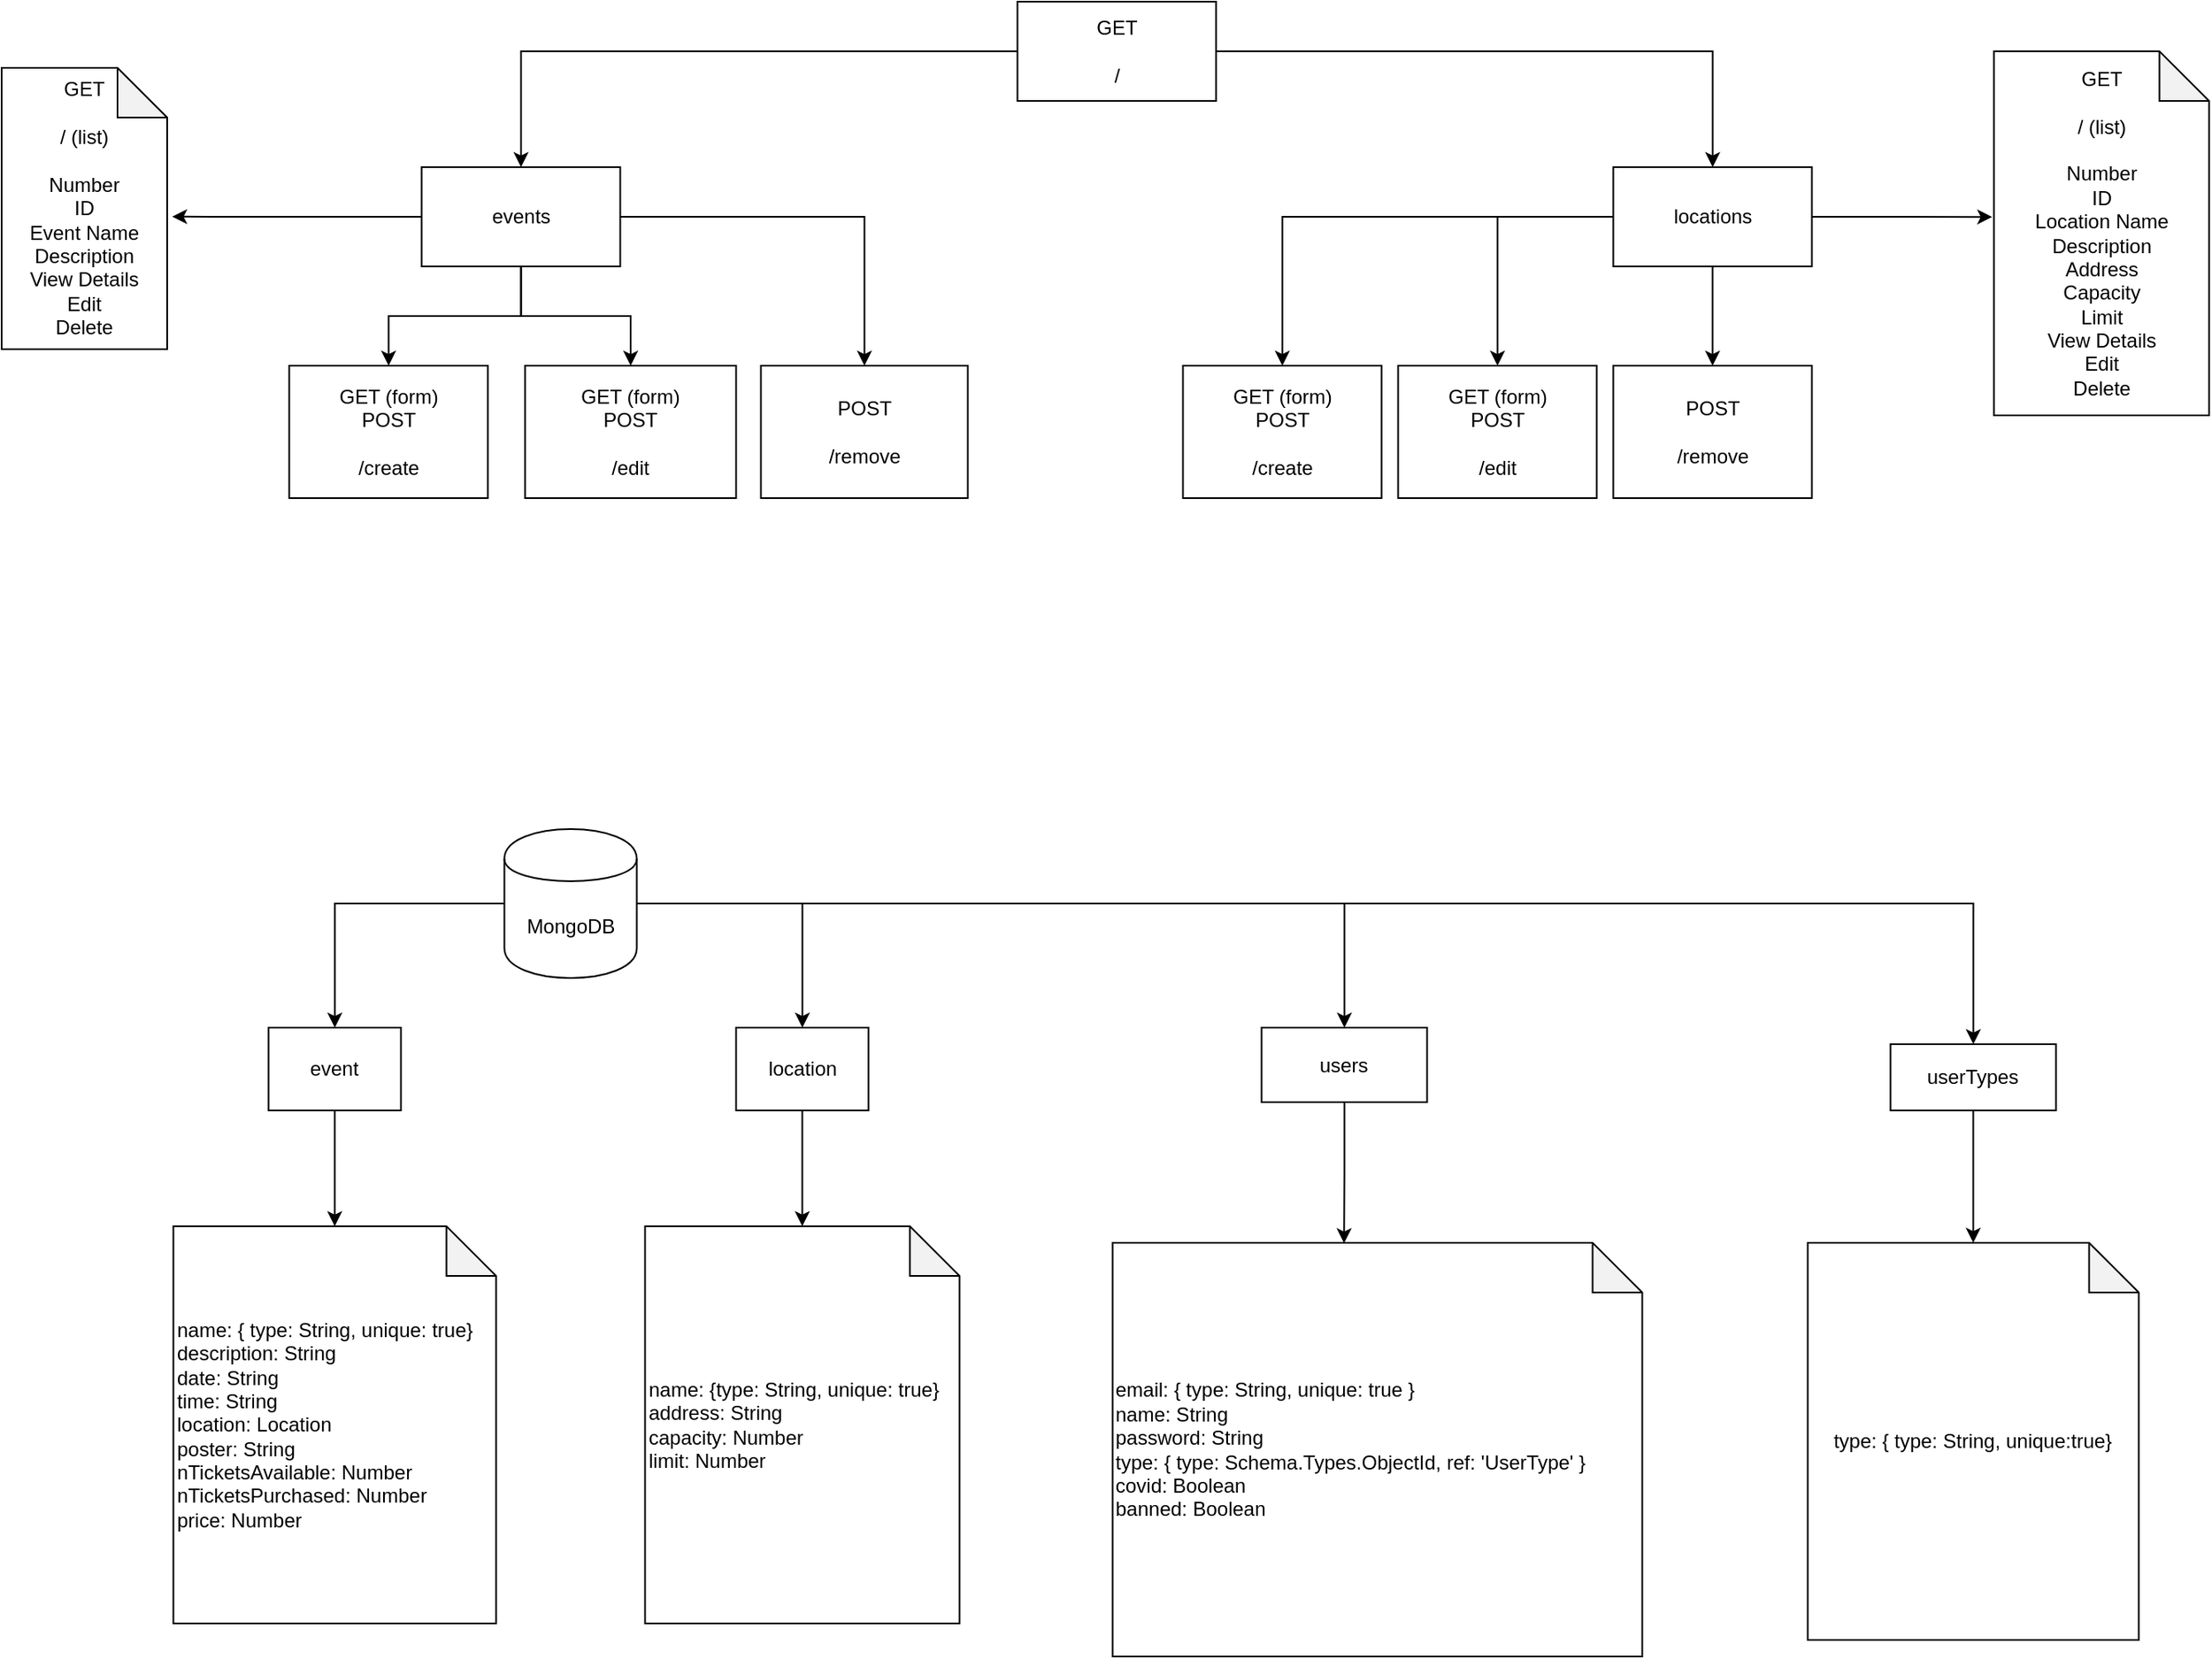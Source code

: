 <mxfile version="14.5.1" type="device"><diagram id="QZYRlkhLkShKNMkYqEu6" name="Page-1"><mxGraphModel dx="5194" dy="3224" grid="1" gridSize="10" guides="1" tooltips="1" connect="1" arrows="1" fold="1" page="1" pageScale="1" pageWidth="850" pageHeight="1100" math="0" shadow="0"><root><mxCell id="0"/><mxCell id="1" parent="0"/><mxCell id="uwYuwKZiTpqcy3LAlkzA-175" style="edgeStyle=orthogonalEdgeStyle;rounded=0;orthogonalLoop=1;jettySize=auto;html=1;" parent="1" source="uwYuwKZiTpqcy3LAlkzA-1" target="uwYuwKZiTpqcy3LAlkzA-5" edge="1"><mxGeometry relative="1" as="geometry"/></mxCell><mxCell id="uwYuwKZiTpqcy3LAlkzA-176" style="edgeStyle=orthogonalEdgeStyle;rounded=0;orthogonalLoop=1;jettySize=auto;html=1;" parent="1" source="uwYuwKZiTpqcy3LAlkzA-1" target="uwYuwKZiTpqcy3LAlkzA-8" edge="1"><mxGeometry relative="1" as="geometry"/></mxCell><mxCell id="uwYuwKZiTpqcy3LAlkzA-1" value="GET&lt;br&gt;&lt;br&gt;/" style="rounded=0;whiteSpace=wrap;html=1;" parent="1" vertex="1"><mxGeometry x="-46.25" y="40" width="120" height="60" as="geometry"/></mxCell><mxCell id="uwYuwKZiTpqcy3LAlkzA-3" value="GET (form)&lt;br&gt;POST&lt;br&gt;&lt;br&gt;/create" style="whiteSpace=wrap;html=1;" parent="1" vertex="1"><mxGeometry x="-486.25" y="260" width="120" height="80" as="geometry"/></mxCell><mxCell id="uwYuwKZiTpqcy3LAlkzA-178" style="edgeStyle=orthogonalEdgeStyle;rounded=0;orthogonalLoop=1;jettySize=auto;html=1;" parent="1" source="uwYuwKZiTpqcy3LAlkzA-5" target="uwYuwKZiTpqcy3LAlkzA-3" edge="1"><mxGeometry relative="1" as="geometry"/></mxCell><mxCell id="uwYuwKZiTpqcy3LAlkzA-179" style="edgeStyle=orthogonalEdgeStyle;rounded=0;orthogonalLoop=1;jettySize=auto;html=1;" parent="1" source="uwYuwKZiTpqcy3LAlkzA-5" target="uwYuwKZiTpqcy3LAlkzA-170" edge="1"><mxGeometry relative="1" as="geometry"/></mxCell><mxCell id="uwYuwKZiTpqcy3LAlkzA-181" style="edgeStyle=orthogonalEdgeStyle;rounded=0;orthogonalLoop=1;jettySize=auto;html=1;" parent="1" source="uwYuwKZiTpqcy3LAlkzA-5" target="uwYuwKZiTpqcy3LAlkzA-168" edge="1"><mxGeometry relative="1" as="geometry"/></mxCell><mxCell id="7alxsDu_PZcMSdnCGjHy-46" style="edgeStyle=orthogonalEdgeStyle;rounded=0;orthogonalLoop=1;jettySize=auto;html=1;entryX=1.03;entryY=0.529;entryDx=0;entryDy=0;entryPerimeter=0;" parent="1" source="uwYuwKZiTpqcy3LAlkzA-5" target="7alxsDu_PZcMSdnCGjHy-28" edge="1"><mxGeometry relative="1" as="geometry"/></mxCell><mxCell id="uwYuwKZiTpqcy3LAlkzA-5" value="events" style="whiteSpace=wrap;html=1;" parent="1" vertex="1"><mxGeometry x="-406.25" y="140" width="120" height="60" as="geometry"/></mxCell><mxCell id="uwYuwKZiTpqcy3LAlkzA-182" style="edgeStyle=orthogonalEdgeStyle;rounded=0;orthogonalLoop=1;jettySize=auto;html=1;" parent="1" source="uwYuwKZiTpqcy3LAlkzA-8" target="uwYuwKZiTpqcy3LAlkzA-9" edge="1"><mxGeometry relative="1" as="geometry"/></mxCell><mxCell id="uwYuwKZiTpqcy3LAlkzA-183" style="edgeStyle=orthogonalEdgeStyle;rounded=0;orthogonalLoop=1;jettySize=auto;html=1;" parent="1" source="uwYuwKZiTpqcy3LAlkzA-8" target="uwYuwKZiTpqcy3LAlkzA-10" edge="1"><mxGeometry relative="1" as="geometry"/></mxCell><mxCell id="uwYuwKZiTpqcy3LAlkzA-184" style="edgeStyle=orthogonalEdgeStyle;rounded=0;orthogonalLoop=1;jettySize=auto;html=1;entryX=0.5;entryY=0;entryDx=0;entryDy=0;" parent="1" source="uwYuwKZiTpqcy3LAlkzA-8" target="uwYuwKZiTpqcy3LAlkzA-11" edge="1"><mxGeometry relative="1" as="geometry"/></mxCell><mxCell id="7alxsDu_PZcMSdnCGjHy-45" style="edgeStyle=orthogonalEdgeStyle;rounded=0;orthogonalLoop=1;jettySize=auto;html=1;entryX=-0.008;entryY=0.455;entryDx=0;entryDy=0;entryPerimeter=0;" parent="1" source="uwYuwKZiTpqcy3LAlkzA-8" target="7alxsDu_PZcMSdnCGjHy-30" edge="1"><mxGeometry relative="1" as="geometry"/></mxCell><mxCell id="uwYuwKZiTpqcy3LAlkzA-8" value="locations" style="whiteSpace=wrap;html=1;" parent="1" vertex="1"><mxGeometry x="313.75" y="140" width="120" height="60" as="geometry"/></mxCell><mxCell id="uwYuwKZiTpqcy3LAlkzA-9" value="GET (form)&lt;br&gt;POST&lt;br&gt;&lt;br&gt;/create" style="whiteSpace=wrap;html=1;" parent="1" vertex="1"><mxGeometry x="53.75" y="260" width="120" height="80" as="geometry"/></mxCell><mxCell id="uwYuwKZiTpqcy3LAlkzA-10" value="GET (form)&lt;br&gt;POST&lt;br&gt;&lt;br&gt;/edit" style="whiteSpace=wrap;html=1;" parent="1" vertex="1"><mxGeometry x="183.75" y="260" width="120" height="80" as="geometry"/></mxCell><mxCell id="uwYuwKZiTpqcy3LAlkzA-11" value="POST&lt;br&gt;&lt;br&gt;/remove" style="whiteSpace=wrap;html=1;" parent="1" vertex="1"><mxGeometry x="313.75" y="260" width="120" height="80" as="geometry"/></mxCell><mxCell id="uwYuwKZiTpqcy3LAlkzA-168" value="POST&lt;br&gt;&lt;br&gt;/remove" style="whiteSpace=wrap;html=1;" parent="1" vertex="1"><mxGeometry x="-201.25" y="260" width="125" height="80" as="geometry"/></mxCell><mxCell id="uwYuwKZiTpqcy3LAlkzA-170" value="GET (form)&lt;br&gt;POST&lt;br&gt;&lt;br&gt;/edit" style="whiteSpace=wrap;html=1;" parent="1" vertex="1"><mxGeometry x="-343.75" y="260" width="127.5" height="80" as="geometry"/></mxCell><mxCell id="7alxsDu_PZcMSdnCGjHy-19" style="edgeStyle=orthogonalEdgeStyle;rounded=0;orthogonalLoop=1;jettySize=auto;html=1;" parent="1" source="VMXzpd9PUlZ_NKpJ3YCG-2" target="7alxsDu_PZcMSdnCGjHy-5" edge="1"><mxGeometry relative="1" as="geometry"/></mxCell><mxCell id="VMXzpd9PUlZ_NKpJ3YCG-2" value="event" style="whiteSpace=wrap;html=1;" parent="1" vertex="1"><mxGeometry x="-498.75" y="660" width="80" height="50" as="geometry"/></mxCell><mxCell id="7alxsDu_PZcMSdnCGjHy-18" style="edgeStyle=orthogonalEdgeStyle;rounded=0;orthogonalLoop=1;jettySize=auto;html=1;" parent="1" source="7alxsDu_PZcMSdnCGjHy-3" target="VMXzpd9PUlZ_NKpJ3YCG-2" edge="1"><mxGeometry relative="1" as="geometry"/></mxCell><mxCell id="7alxsDu_PZcMSdnCGjHy-22" style="edgeStyle=orthogonalEdgeStyle;rounded=0;orthogonalLoop=1;jettySize=auto;html=1;" parent="1" source="7alxsDu_PZcMSdnCGjHy-3" target="7alxsDu_PZcMSdnCGjHy-21" edge="1"><mxGeometry relative="1" as="geometry"/></mxCell><mxCell id="7alxsDu_PZcMSdnCGjHy-35" style="edgeStyle=orthogonalEdgeStyle;rounded=0;orthogonalLoop=1;jettySize=auto;html=1;" parent="1" source="7alxsDu_PZcMSdnCGjHy-3" target="7alxsDu_PZcMSdnCGjHy-33" edge="1"><mxGeometry relative="1" as="geometry"/></mxCell><mxCell id="7alxsDu_PZcMSdnCGjHy-36" style="edgeStyle=orthogonalEdgeStyle;rounded=0;orthogonalLoop=1;jettySize=auto;html=1;" parent="1" source="7alxsDu_PZcMSdnCGjHy-3" target="7alxsDu_PZcMSdnCGjHy-34" edge="1"><mxGeometry relative="1" as="geometry"/></mxCell><mxCell id="7alxsDu_PZcMSdnCGjHy-3" value="MongoDB" style="shape=cylinder;whiteSpace=wrap;html=1;boundedLbl=1;backgroundOutline=1;" parent="1" vertex="1"><mxGeometry x="-356.25" y="540" width="80" height="90" as="geometry"/></mxCell><mxCell id="7alxsDu_PZcMSdnCGjHy-5" value="&lt;div&gt;&lt;span&gt;name: { type: String, unique: true}&lt;/span&gt;&lt;br&gt;&lt;/div&gt;&lt;div&gt;description: String&lt;/div&gt;&lt;div&gt;date: String&lt;/div&gt;&lt;div&gt;time: String&lt;/div&gt;&lt;div&gt;location: Location&lt;/div&gt;&lt;div&gt;poster: String&lt;/div&gt;&lt;div&gt;nTicketsAvailable: Number&lt;/div&gt;&lt;div&gt;nTicketsPurchased: Number&lt;/div&gt;&lt;div&gt;price: Number&lt;/div&gt;" style="shape=note;whiteSpace=wrap;html=1;backgroundOutline=1;darkOpacity=0.05;align=left;" parent="1" vertex="1"><mxGeometry x="-556.25" y="780" width="195" height="240" as="geometry"/></mxCell><mxCell id="7alxsDu_PZcMSdnCGjHy-20" value="&lt;div&gt;name: {type: String, unique: true}&lt;/div&gt;&lt;div&gt;address: String&lt;/div&gt;&lt;div&gt;capacity: Number&lt;/div&gt;&lt;div&gt;limit: Number&lt;/div&gt;" style="shape=note;whiteSpace=wrap;html=1;backgroundOutline=1;darkOpacity=0.05;align=left;" parent="1" vertex="1"><mxGeometry x="-271.25" y="780" width="190" height="240" as="geometry"/></mxCell><mxCell id="7alxsDu_PZcMSdnCGjHy-23" style="edgeStyle=orthogonalEdgeStyle;rounded=0;orthogonalLoop=1;jettySize=auto;html=1;entryX=0.5;entryY=0;entryDx=0;entryDy=0;entryPerimeter=0;" parent="1" source="7alxsDu_PZcMSdnCGjHy-21" target="7alxsDu_PZcMSdnCGjHy-20" edge="1"><mxGeometry relative="1" as="geometry"/></mxCell><mxCell id="7alxsDu_PZcMSdnCGjHy-21" value="location" style="whiteSpace=wrap;html=1;" parent="1" vertex="1"><mxGeometry x="-216.25" y="660" width="80" height="50" as="geometry"/></mxCell><mxCell id="7alxsDu_PZcMSdnCGjHy-28" value="&lt;span&gt;GET&lt;br&gt;&lt;br&gt;/ (list)&lt;br&gt;&lt;br&gt;Number&lt;br&gt;ID&lt;br&gt;Event Name&lt;br&gt;Description&lt;br&gt;View Details&lt;br&gt;Edit&lt;br&gt;Delete&lt;br&gt;&lt;/span&gt;" style="shape=note;whiteSpace=wrap;html=1;backgroundOutline=1;darkOpacity=0.05;" parent="1" vertex="1"><mxGeometry x="-660" y="80" width="100" height="170" as="geometry"/></mxCell><mxCell id="7alxsDu_PZcMSdnCGjHy-30" value="&lt;span&gt;GET&lt;br&gt;&lt;br&gt;/ (list)&lt;br&gt;&lt;br&gt;Number&lt;br&gt;ID&lt;br&gt;Location Name&lt;br&gt;Description&lt;br&gt;Address&lt;br&gt;Capacity&lt;br&gt;Limit&lt;br&gt;View Details&lt;br&gt;Edit&lt;br&gt;Delete&lt;br&gt;&lt;/span&gt;" style="shape=note;whiteSpace=wrap;html=1;backgroundOutline=1;darkOpacity=0.05;" parent="1" vertex="1"><mxGeometry x="543.75" y="70" width="130" height="220" as="geometry"/></mxCell><mxCell id="7alxsDu_PZcMSdnCGjHy-43" style="edgeStyle=orthogonalEdgeStyle;rounded=0;orthogonalLoop=1;jettySize=auto;html=1;entryX=0.437;entryY=0.001;entryDx=0;entryDy=0;entryPerimeter=0;" parent="1" source="7alxsDu_PZcMSdnCGjHy-33" target="7alxsDu_PZcMSdnCGjHy-37" edge="1"><mxGeometry relative="1" as="geometry"/></mxCell><mxCell id="7alxsDu_PZcMSdnCGjHy-33" value="users" style="whiteSpace=wrap;html=1;" parent="1" vertex="1"><mxGeometry x="101.25" y="660" width="100" height="45" as="geometry"/></mxCell><mxCell id="7alxsDu_PZcMSdnCGjHy-42" style="edgeStyle=orthogonalEdgeStyle;rounded=0;orthogonalLoop=1;jettySize=auto;html=1;" parent="1" source="7alxsDu_PZcMSdnCGjHy-34" target="7alxsDu_PZcMSdnCGjHy-39" edge="1"><mxGeometry relative="1" as="geometry"/></mxCell><mxCell id="7alxsDu_PZcMSdnCGjHy-34" value="userTypes" style="whiteSpace=wrap;html=1;" parent="1" vertex="1"><mxGeometry x="481.25" y="670" width="100" height="40" as="geometry"/></mxCell><mxCell id="7alxsDu_PZcMSdnCGjHy-37" value="&lt;div&gt;email: { type: String, unique: true }&lt;/div&gt;&lt;div&gt;name: String&lt;/div&gt;&lt;div&gt;password: String&lt;/div&gt;&lt;div&gt;type: { type: Schema.Types.ObjectId, ref: 'UserType' }&lt;/div&gt;&lt;div&gt;covid: Boolean&lt;/div&gt;&lt;div&gt;banned: Boolean&lt;/div&gt;" style="shape=note;whiteSpace=wrap;html=1;backgroundOutline=1;darkOpacity=0.05;align=left;" parent="1" vertex="1"><mxGeometry x="11.25" y="790" width="320" height="250" as="geometry"/></mxCell><mxCell id="7alxsDu_PZcMSdnCGjHy-39" value="type: { type: String, unique:true}" style="shape=note;whiteSpace=wrap;html=1;backgroundOutline=1;darkOpacity=0.05;" parent="1" vertex="1"><mxGeometry x="431.25" y="790" width="200" height="240" as="geometry"/></mxCell></root></mxGraphModel></diagram></mxfile>